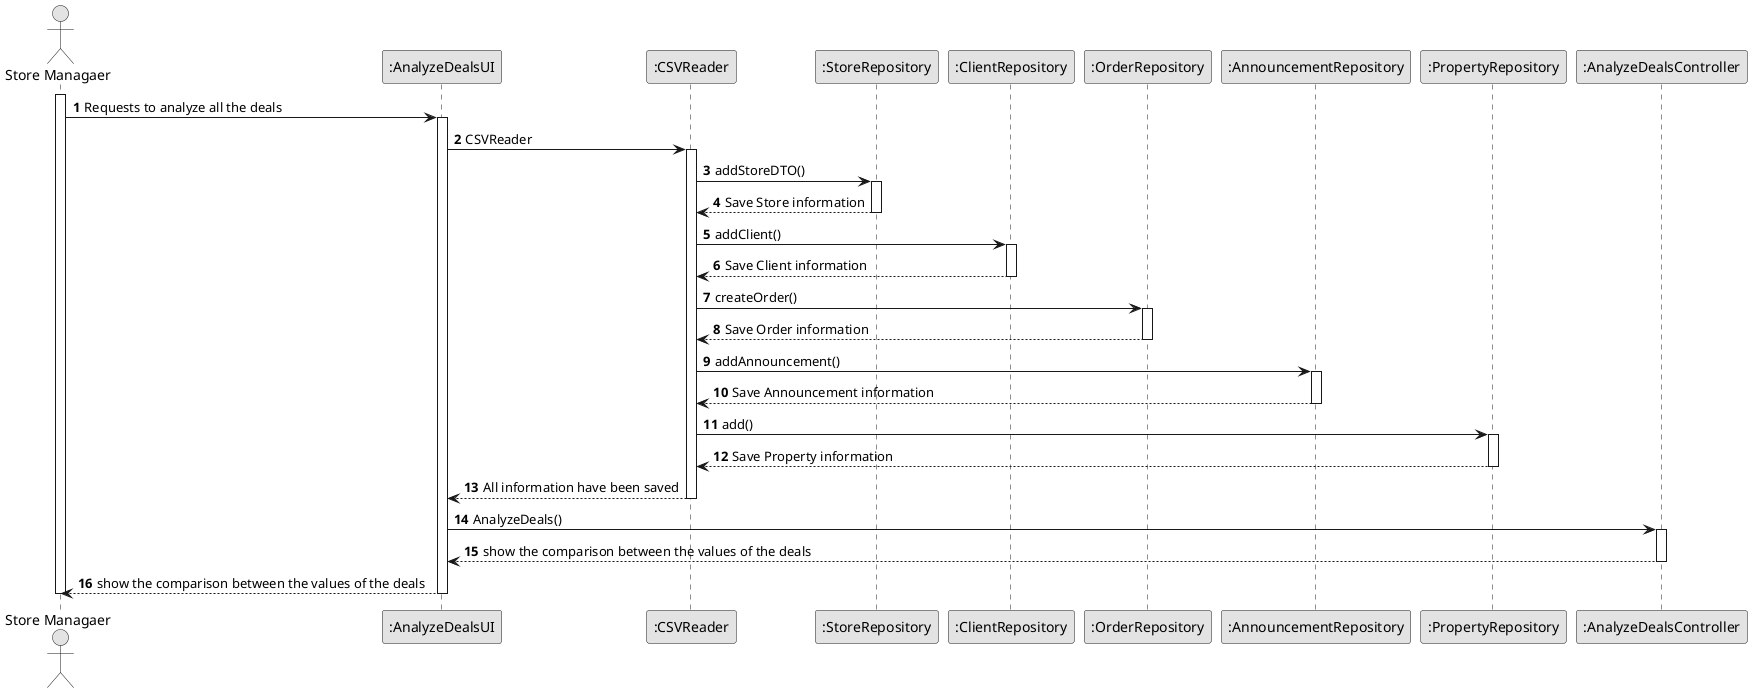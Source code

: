 @startuml
skinparam monochrome true
skinparam packageStyle rectangle
skinparam shadowing false

autonumber

'hide footbox
actor "Store Managaer" as st
participant ":AnalyzeDealsUI" as UI
participant ":CSVReader" as CSV
participant ":StoreRepository" as StoreREPO
participant ":ClientRepository" as ClientREPO
participant ":OrderRepository" as OrderREPO
participant ":AnnouncementRepository" as AnnouncementREPO
participant ":PropertyRepository" as PropertyREPO
participant ":AnalyzeDealsController" as CTRL


activate st

st -> UI : Requests to analyze all the deals
activate UI

UI -> CSV : CSVReader
activate CSV

CSV -> StoreREPO : addStoreDTO()
activate StoreREPO

StoreREPO --> CSV : Save Store information
deactivate StoreREPO

CSV -> ClientREPO : addClient()
activate ClientREPO

ClientREPO --> CSV : Save Client information
deactivate ClientREPO

CSV -> OrderREPO : createOrder()
activate OrderREPO

OrderREPO --> CSV : Save Order information
deactivate OrderREPO

CSV -> AnnouncementREPO : addAnnouncement()
activate AnnouncementREPO

AnnouncementREPO --> CSV : Save Announcement information
deactivate AnnouncementREPO

CSV -> PropertyREPO : add()
activate PropertyREPO

PropertyREPO --> CSV : Save Property information
deactivate PropertyREPO

CSV --> UI : All information have been saved
deactivate CSV

UI -> CTRL : AnalyzeDeals()
activate CTRL

CTRL --> UI : show the comparison between the values of the deals
deactivate CTRL

UI --> st : show the comparison between the values of the deals
deactivate UI

deactivate st
@enduml
